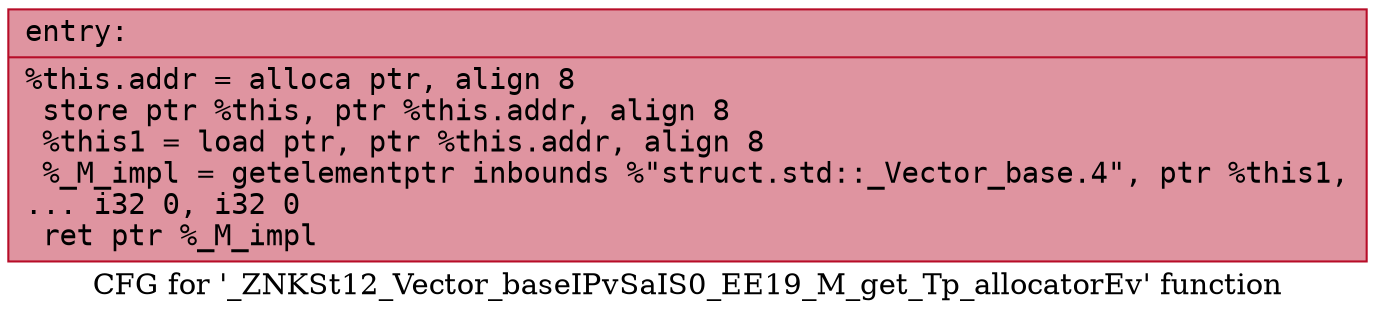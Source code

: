 digraph "CFG for '_ZNKSt12_Vector_baseIPvSaIS0_EE19_M_get_Tp_allocatorEv' function" {
	label="CFG for '_ZNKSt12_Vector_baseIPvSaIS0_EE19_M_get_Tp_allocatorEv' function";

	Node0x56285ad2eea0 [shape=record,color="#b70d28ff", style=filled, fillcolor="#b70d2870" fontname="Courier",label="{entry:\l|  %this.addr = alloca ptr, align 8\l  store ptr %this, ptr %this.addr, align 8\l  %this1 = load ptr, ptr %this.addr, align 8\l  %_M_impl = getelementptr inbounds %\"struct.std::_Vector_base.4\", ptr %this1,\l... i32 0, i32 0\l  ret ptr %_M_impl\l}"];
}
